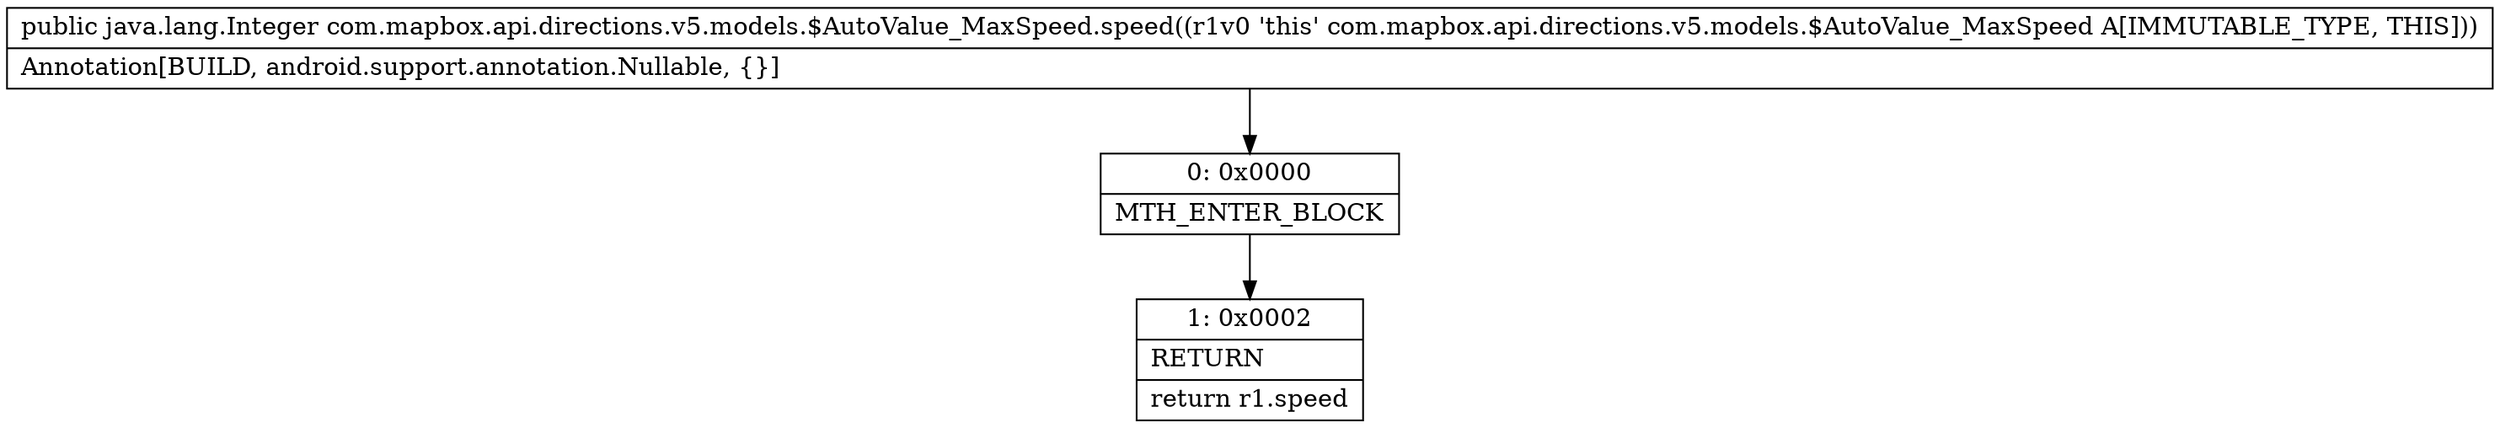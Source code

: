 digraph "CFG forcom.mapbox.api.directions.v5.models.$AutoValue_MaxSpeed.speed()Ljava\/lang\/Integer;" {
Node_0 [shape=record,label="{0\:\ 0x0000|MTH_ENTER_BLOCK\l}"];
Node_1 [shape=record,label="{1\:\ 0x0002|RETURN\l|return r1.speed\l}"];
MethodNode[shape=record,label="{public java.lang.Integer com.mapbox.api.directions.v5.models.$AutoValue_MaxSpeed.speed((r1v0 'this' com.mapbox.api.directions.v5.models.$AutoValue_MaxSpeed A[IMMUTABLE_TYPE, THIS]))  | Annotation[BUILD, android.support.annotation.Nullable, \{\}]\l}"];
MethodNode -> Node_0;
Node_0 -> Node_1;
}

